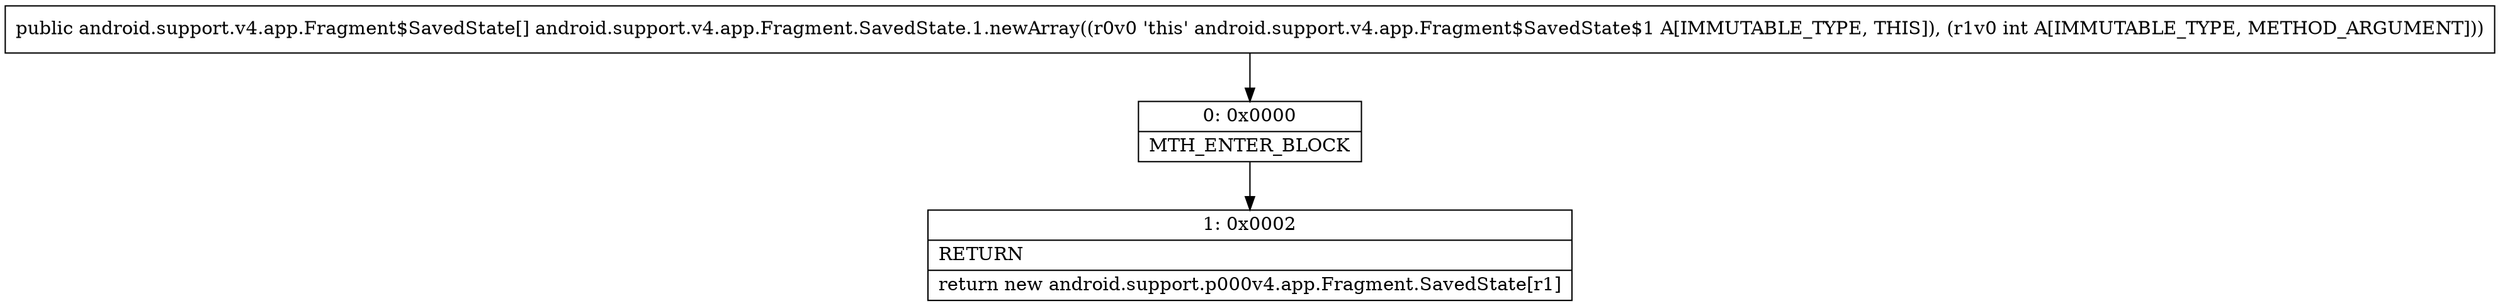 digraph "CFG forandroid.support.v4.app.Fragment.SavedState.1.newArray(I)[Landroid\/support\/v4\/app\/Fragment$SavedState;" {
Node_0 [shape=record,label="{0\:\ 0x0000|MTH_ENTER_BLOCK\l}"];
Node_1 [shape=record,label="{1\:\ 0x0002|RETURN\l|return new android.support.p000v4.app.Fragment.SavedState[r1]\l}"];
MethodNode[shape=record,label="{public android.support.v4.app.Fragment$SavedState[] android.support.v4.app.Fragment.SavedState.1.newArray((r0v0 'this' android.support.v4.app.Fragment$SavedState$1 A[IMMUTABLE_TYPE, THIS]), (r1v0 int A[IMMUTABLE_TYPE, METHOD_ARGUMENT])) }"];
MethodNode -> Node_0;
Node_0 -> Node_1;
}

